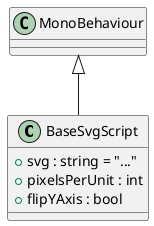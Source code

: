 @startuml
class BaseSvgScript {
    + svg : string = "..."
    + pixelsPerUnit : int
    + flipYAxis : bool
}
MonoBehaviour <|-- BaseSvgScript
@enduml
